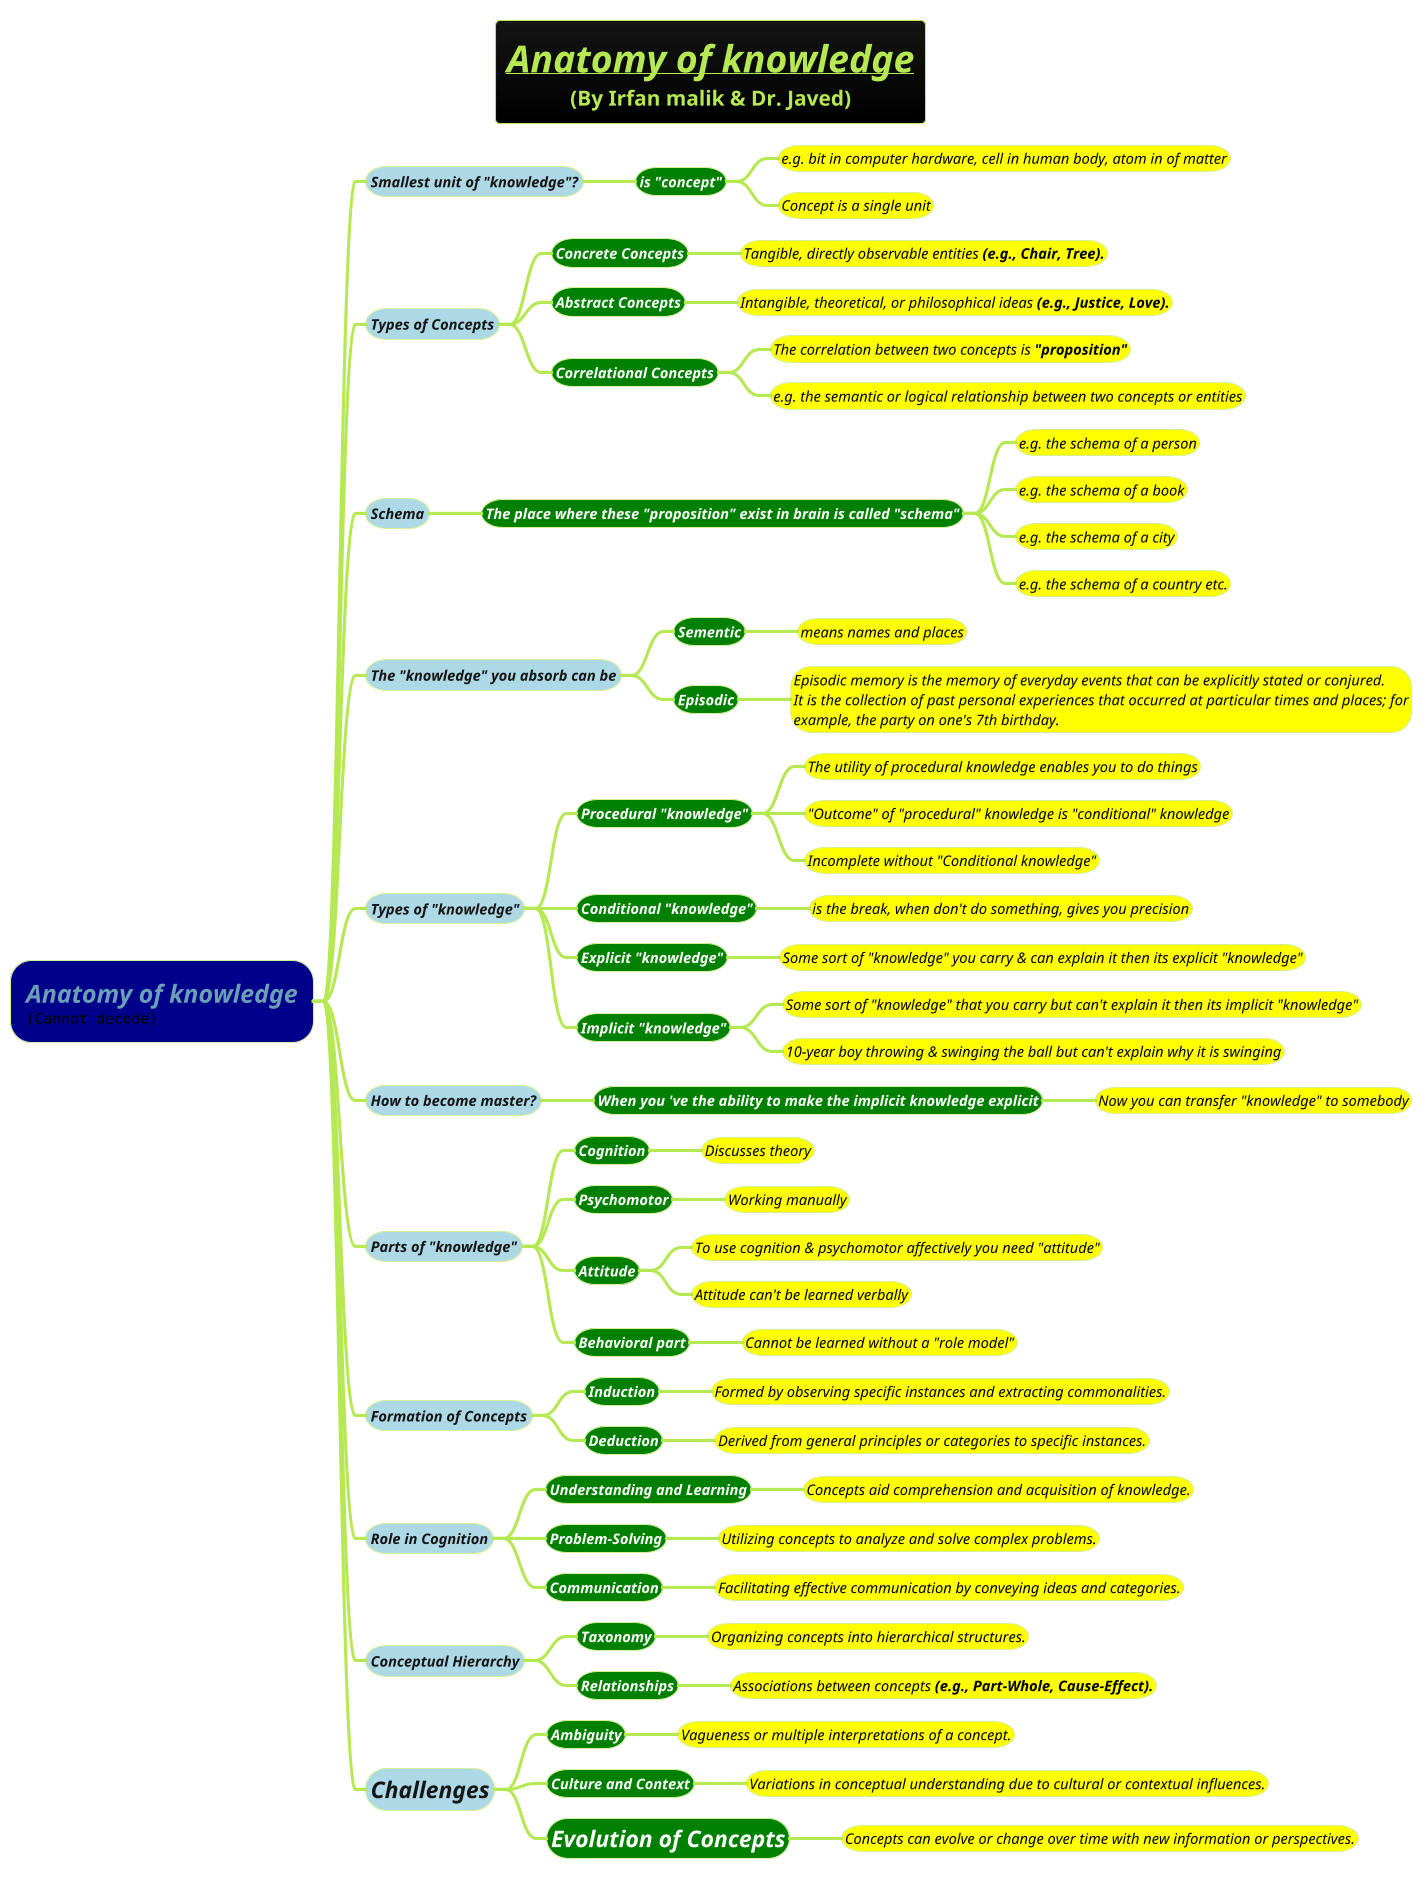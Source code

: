 @startmindmap
title =<i><b><u>Anatomy of knowledge \n(By Irfan malik & Dr. Javed)
!theme hacker

*[#darkblue] =<i>Anatomy of knowledge\n<img:img.png>
**[#lightblue] <i><color #blac><size:14>Smallest unit of "knowledge"?
***[#green] <b><i><color #white><size:14>is "concept"
****[#yellow] <i><color #black><size:14>e.g. bit in computer hardware, cell in human body, atom in of matter
****[#yellow] <i><color #black><size:14>Concept is a single unit
**[#lightblue] <i><color #blac><size:14>Types of Concepts
***[#green] <b><i><color #white><size:14>Concrete Concepts
****[#yellow] <i><color #black><size:14>Tangible, directly observable entities <b>(e.g., Chair, Tree).
***[#green] <b><i><color #white><size:14>Abstract Concepts
****[#yellow] <i><color #black><size:14>Intangible, theoretical, or philosophical ideas <b>(e.g., Justice, Love).
***[#green] <b><i><color #white><size:14>Correlational Concepts
****[#yellow] <i><color #black><size:14>The correlation between two concepts is <b>"proposition"
****[#yellow] <i><color #black><size:14>e.g. the semantic or logical relationship between two concepts or entities
**[#lightblue] <i><color #blac><size:14>Schema
***[#green] <b><i><color #white><size:14>The place where these "proposition" exist in brain is called "schema"
****[#yellow] <i><color #black><size:14>e.g. the schema of a person
****[#yellow] <i><color #black><size:14>e.g. the schema of a book
****[#yellow] <i><color #black><size:14>e.g. the schema of a city
****[#yellow] <i><color #black><size:14>e.g. the schema of a country etc.
**[#lightblue] <i><color #blac><size:14>The "knowledge" you absorb can be
***[#green] <b><i><color #white><size:14>Sementic
****[#yellow] <i><color #black><size:14>means names and places
***[#green] <b><i><color #white><size:14>Episodic
****[#yellow]:<i><color #black><size:14>Episodic memory is the memory of everyday events that can be explicitly stated or conjured.
<i><color #black><size:14>It is the collection of past personal experiences that occurred at particular times and places; for
<i><color #black><size:14>example, the party on one's 7th birthday.;
**[#lightblue] <i><color #blac><size:14>Types of "knowledge"
***[#green] <b><i><color #white><size:14>Procedural "knowledge"
****[#yellow] <i><color #black><size:14>The utility of procedural knowledge enables you to do things
****[#yellow] <i><color #black><size:14>"Outcome" of "procedural" knowledge is "conditional" knowledge
****[#yellow] <i><color #black><size:14>Incomplete without "Conditional knowledge"
***[#green] <b><i><color #white><size:14>Conditional "knowledge"
****[#yellow] <i><color #black><size:14>is the break, when don't do something, gives you precision
***[#green] <b><i><color #white><size:14>Explicit "knowledge"
****[#yellow] <i><color #black><size:14>Some sort of "knowledge" you carry & can explain it then its explicit "knowledge"
***[#green] <b><i><color #white><size:14>Implicit "knowledge"
****[#yellow] <i><color #black><size:14>Some sort of "knowledge" that you carry but can't explain it then its implicit "knowledge"

****[#yellow] <i><color #black><size:14>10-year boy throwing & swinging the ball but can't explain why it is swinging
**[#lightblue] <i><color #blac><size:14>How to become master?
***[#green] <b><i><color #white><size:14>When you 've the ability to make the implicit knowledge explicit
****[#yellow] <i><color #black><size:14>Now you can transfer "knowledge" to somebody
**[#lightblue] <i><color #blac><size:14>Parts of "knowledge"
***[#green] <b><i><color #white><size:14>Cognition
****[#yellow] <i><color #black><size:14>Discusses theory
***[#green] <b><i><color #white><size:14>Psychomotor
****[#yellow] <i><color #black><size:14>Working manually
***[#green] <b><i><color #white><size:14>Attitude
****[#yellow] <i><color #black><size:14>To use cognition & psychomotor affectively you need "attitude"
****[#yellow] <i><color #black><size:14>Attitude can't be learned verbally
***[#green] <b><i><color #white><size:14>Behavioral part
****[#yellow] <i><color #black><size:14>Cannot be learned without a "role model"

**[#lightblue] <i><color #blac><size:14>Formation of Concepts
***[#green] <b><i><color #white><size:14>Induction
****[#yellow] <i><color #black><size:14>Formed by observing specific instances and extracting commonalities.
***[#green] <b><i><color #white><size:14>Deduction
****[#yellow] <i><color #black><size:14>Derived from general principles or categories to specific instances.
**[#lightblue] <i><color #blac><size:14>Role in Cognition
***[#green] <b><i><color #white><size:14>Understanding and Learning
****[#yellow] <i><color #black><size:14>Concepts aid comprehension and acquisition of knowledge.
***[#green] <b><i><color #white><size:14>Problem-Solving
****[#yellow] <i><color #black><size:14>Utilizing concepts to analyze and solve complex problems.
***[#green] <b><i><color #white><size:14>Communication
****[#yellow] <i><color #black><size:14>Facilitating effective communication by conveying ideas and categories.
**[#lightblue] <i><color #blac><size:14>Conceptual Hierarchy
***[#green] <b><i><color #white><size:14>Taxonomy
****[#yellow] <i><color #black><size:14>Organizing concepts into hierarchical structures.
***[#green] <b><i><color #white><size:14>Relationships
****[#yellow] <i><color #black><size:14>Associations between concepts <b>(e.g., Part-Whole, Cause-Effect).
**[#lightblue] <i><color #blac><size:22>Challenges
***[#green] <b><i><color #white><size:14>Ambiguity
****[#yellow] <i><color #black><size:14>Vagueness or multiple interpretations of a concept.
***[#green] <b><i><color #white><size:14>Culture and Context
****[#yellow] <i><color #black><size:14>Variations in conceptual understanding due to cultural or contextual influences.
***[#green] <b><i><color #white><size:22>Evolution of Concepts
****[#yellow] <i><color #black><size:14>Concepts can evolve or change over time with new information or perspectives.
@endmindmap
